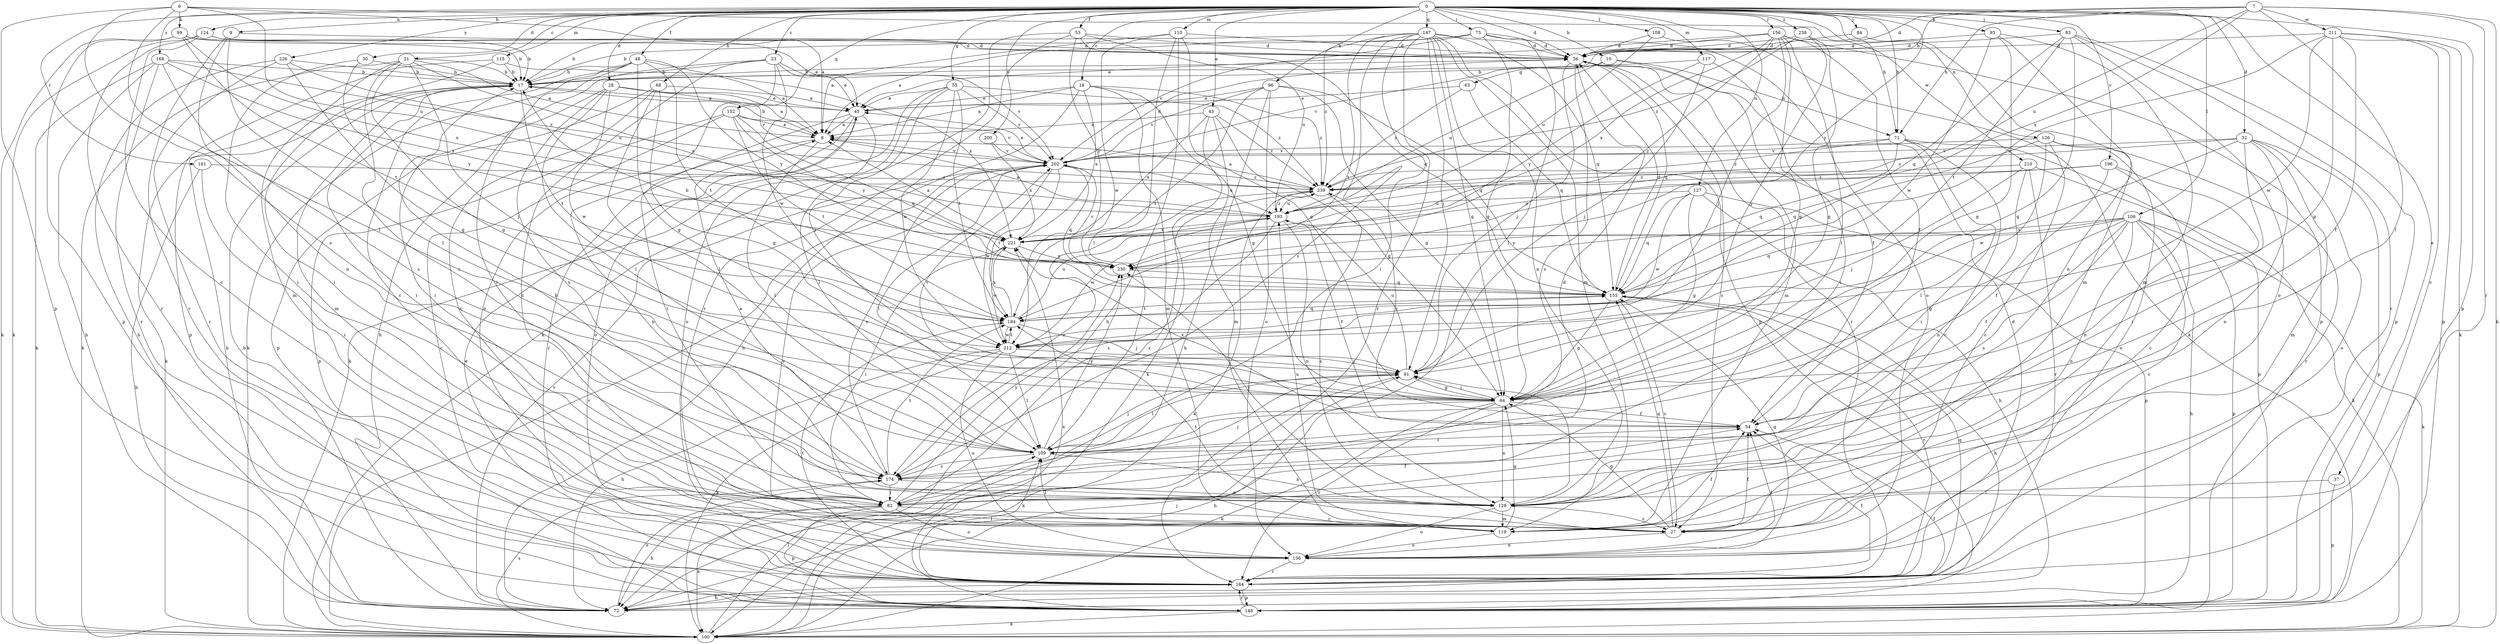 strict digraph  {
0;
6;
7;
8;
9;
10;
17;
18;
21;
23;
27;
28;
30;
32;
36;
37;
43;
45;
48;
53;
54;
55;
63;
64;
68;
71;
72;
73;
82;
83;
84;
91;
93;
96;
99;
100;
106;
108;
109;
110;
115;
117;
119;
124;
126;
127;
128;
136;
146;
147;
152;
155;
156;
161;
164;
168;
174;
184;
193;
196;
200;
202;
210;
211;
212;
221;
226;
230;
238;
239;
0 -> 9  [label=b];
0 -> 10  [label=b];
0 -> 18  [label=c];
0 -> 21  [label=c];
0 -> 23  [label=c];
0 -> 28  [label=d];
0 -> 30  [label=d];
0 -> 32  [label=d];
0 -> 36  [label=d];
0 -> 37  [label=e];
0 -> 43  [label=e];
0 -> 48  [label=f];
0 -> 53  [label=f];
0 -> 55  [label=g];
0 -> 68  [label=h];
0 -> 71  [label=h];
0 -> 73  [label=i];
0 -> 83  [label=j];
0 -> 84  [label=j];
0 -> 93  [label=k];
0 -> 96  [label=k];
0 -> 106  [label=l];
0 -> 108  [label=l];
0 -> 110  [label=m];
0 -> 115  [label=m];
0 -> 117  [label=m];
0 -> 124  [label=n];
0 -> 126  [label=n];
0 -> 127  [label=n];
0 -> 146  [label=p];
0 -> 147  [label=q];
0 -> 152  [label=q];
0 -> 156  [label=r];
0 -> 161  [label=r];
0 -> 168  [label=s];
0 -> 196  [label=v];
0 -> 200  [label=v];
0 -> 210  [label=w];
0 -> 226  [label=y];
0 -> 230  [label=y];
0 -> 238  [label=z];
6 -> 8  [label=a];
6 -> 71  [label=h];
6 -> 99  [label=k];
6 -> 109  [label=l];
6 -> 146  [label=p];
6 -> 174  [label=s];
6 -> 193  [label=u];
7 -> 17  [label=b];
7 -> 36  [label=d];
7 -> 71  [label=h];
7 -> 100  [label=k];
7 -> 109  [label=l];
7 -> 164  [label=r];
7 -> 193  [label=u];
7 -> 211  [label=w];
7 -> 221  [label=x];
8 -> 17  [label=b];
8 -> 109  [label=l];
8 -> 128  [label=n];
8 -> 202  [label=v];
9 -> 36  [label=d];
9 -> 109  [label=l];
9 -> 128  [label=n];
9 -> 164  [label=r];
10 -> 54  [label=f];
10 -> 63  [label=g];
10 -> 71  [label=h];
10 -> 193  [label=u];
10 -> 202  [label=v];
17 -> 45  [label=e];
17 -> 72  [label=h];
17 -> 82  [label=i];
17 -> 100  [label=k];
17 -> 119  [label=m];
17 -> 184  [label=t];
18 -> 8  [label=a];
18 -> 45  [label=e];
18 -> 64  [label=g];
18 -> 72  [label=h];
18 -> 119  [label=m];
18 -> 221  [label=x];
18 -> 239  [label=z];
21 -> 8  [label=a];
21 -> 17  [label=b];
21 -> 64  [label=g];
21 -> 91  [label=j];
21 -> 100  [label=k];
21 -> 119  [label=m];
21 -> 174  [label=s];
21 -> 221  [label=x];
23 -> 17  [label=b];
23 -> 27  [label=c];
23 -> 45  [label=e];
23 -> 72  [label=h];
23 -> 136  [label=o];
23 -> 202  [label=v];
23 -> 212  [label=w];
27 -> 54  [label=f];
27 -> 64  [label=g];
27 -> 136  [label=o];
27 -> 155  [label=q];
27 -> 184  [label=t];
28 -> 8  [label=a];
28 -> 45  [label=e];
28 -> 82  [label=i];
28 -> 109  [label=l];
28 -> 174  [label=s];
28 -> 202  [label=v];
28 -> 212  [label=w];
30 -> 17  [label=b];
30 -> 82  [label=i];
30 -> 230  [label=y];
32 -> 82  [label=i];
32 -> 119  [label=m];
32 -> 128  [label=n];
32 -> 136  [label=o];
32 -> 146  [label=p];
32 -> 202  [label=v];
32 -> 212  [label=w];
32 -> 239  [label=z];
36 -> 17  [label=b];
36 -> 27  [label=c];
36 -> 91  [label=j];
36 -> 119  [label=m];
36 -> 155  [label=q];
36 -> 164  [label=r];
36 -> 174  [label=s];
37 -> 82  [label=i];
37 -> 146  [label=p];
43 -> 8  [label=a];
43 -> 64  [label=g];
43 -> 100  [label=k];
43 -> 119  [label=m];
43 -> 221  [label=x];
43 -> 239  [label=z];
45 -> 8  [label=a];
45 -> 82  [label=i];
45 -> 109  [label=l];
45 -> 136  [label=o];
45 -> 164  [label=r];
48 -> 17  [label=b];
48 -> 27  [label=c];
48 -> 64  [label=g];
48 -> 82  [label=i];
48 -> 100  [label=k];
48 -> 184  [label=t];
48 -> 221  [label=x];
48 -> 230  [label=y];
53 -> 36  [label=d];
53 -> 100  [label=k];
53 -> 155  [label=q];
53 -> 164  [label=r];
53 -> 193  [label=u];
53 -> 230  [label=y];
54 -> 109  [label=l];
54 -> 221  [label=x];
54 -> 239  [label=z];
55 -> 45  [label=e];
55 -> 91  [label=j];
55 -> 100  [label=k];
55 -> 136  [label=o];
55 -> 184  [label=t];
55 -> 202  [label=v];
55 -> 212  [label=w];
55 -> 239  [label=z];
63 -> 45  [label=e];
63 -> 155  [label=q];
63 -> 239  [label=z];
64 -> 54  [label=f];
64 -> 72  [label=h];
64 -> 91  [label=j];
64 -> 100  [label=k];
64 -> 128  [label=n];
64 -> 164  [label=r];
64 -> 202  [label=v];
68 -> 27  [label=c];
68 -> 45  [label=e];
68 -> 64  [label=g];
68 -> 109  [label=l];
68 -> 146  [label=p];
71 -> 27  [label=c];
71 -> 82  [label=i];
71 -> 146  [label=p];
71 -> 155  [label=q];
71 -> 202  [label=v];
71 -> 239  [label=z];
72 -> 17  [label=b];
72 -> 54  [label=f];
72 -> 174  [label=s];
72 -> 202  [label=v];
73 -> 8  [label=a];
73 -> 17  [label=b];
73 -> 36  [label=d];
73 -> 64  [label=g];
73 -> 109  [label=l];
73 -> 136  [label=o];
73 -> 202  [label=v];
82 -> 27  [label=c];
82 -> 36  [label=d];
82 -> 54  [label=f];
82 -> 72  [label=h];
82 -> 100  [label=k];
82 -> 136  [label=o];
82 -> 146  [label=p];
82 -> 230  [label=y];
82 -> 239  [label=z];
83 -> 36  [label=d];
83 -> 64  [label=g];
83 -> 136  [label=o];
83 -> 146  [label=p];
83 -> 155  [label=q];
83 -> 164  [label=r];
83 -> 184  [label=t];
84 -> 36  [label=d];
84 -> 119  [label=m];
91 -> 64  [label=g];
91 -> 100  [label=k];
91 -> 109  [label=l];
91 -> 193  [label=u];
93 -> 36  [label=d];
93 -> 64  [label=g];
93 -> 119  [label=m];
93 -> 128  [label=n];
93 -> 212  [label=w];
96 -> 45  [label=e];
96 -> 64  [label=g];
96 -> 72  [label=h];
96 -> 136  [label=o];
96 -> 155  [label=q];
96 -> 184  [label=t];
96 -> 202  [label=v];
99 -> 17  [label=b];
99 -> 36  [label=d];
99 -> 45  [label=e];
99 -> 100  [label=k];
99 -> 146  [label=p];
99 -> 184  [label=t];
99 -> 221  [label=x];
100 -> 91  [label=j];
100 -> 109  [label=l];
100 -> 174  [label=s];
100 -> 202  [label=v];
106 -> 27  [label=c];
106 -> 54  [label=f];
106 -> 64  [label=g];
106 -> 72  [label=h];
106 -> 100  [label=k];
106 -> 128  [label=n];
106 -> 146  [label=p];
106 -> 155  [label=q];
106 -> 174  [label=s];
106 -> 221  [label=x];
106 -> 230  [label=y];
108 -> 36  [label=d];
108 -> 100  [label=k];
108 -> 193  [label=u];
109 -> 91  [label=j];
109 -> 128  [label=n];
109 -> 174  [label=s];
109 -> 230  [label=y];
110 -> 8  [label=a];
110 -> 36  [label=d];
110 -> 64  [label=g];
110 -> 72  [label=h];
110 -> 109  [label=l];
110 -> 212  [label=w];
115 -> 8  [label=a];
115 -> 17  [label=b];
115 -> 82  [label=i];
115 -> 146  [label=p];
117 -> 17  [label=b];
117 -> 82  [label=i];
117 -> 91  [label=j];
117 -> 230  [label=y];
119 -> 54  [label=f];
119 -> 64  [label=g];
119 -> 109  [label=l];
119 -> 136  [label=o];
119 -> 193  [label=u];
124 -> 17  [label=b];
124 -> 27  [label=c];
124 -> 36  [label=d];
124 -> 100  [label=k];
124 -> 164  [label=r];
126 -> 27  [label=c];
126 -> 109  [label=l];
126 -> 136  [label=o];
126 -> 155  [label=q];
126 -> 164  [label=r];
126 -> 202  [label=v];
127 -> 64  [label=g];
127 -> 72  [label=h];
127 -> 146  [label=p];
127 -> 155  [label=q];
127 -> 193  [label=u];
127 -> 212  [label=w];
128 -> 17  [label=b];
128 -> 27  [label=c];
128 -> 91  [label=j];
128 -> 119  [label=m];
128 -> 136  [label=o];
128 -> 230  [label=y];
136 -> 54  [label=f];
136 -> 155  [label=q];
136 -> 164  [label=r];
136 -> 202  [label=v];
146 -> 45  [label=e];
146 -> 100  [label=k];
146 -> 164  [label=r];
146 -> 221  [label=x];
147 -> 17  [label=b];
147 -> 36  [label=d];
147 -> 64  [label=g];
147 -> 82  [label=i];
147 -> 91  [label=j];
147 -> 119  [label=m];
147 -> 128  [label=n];
147 -> 146  [label=p];
147 -> 155  [label=q];
147 -> 164  [label=r];
147 -> 174  [label=s];
147 -> 184  [label=t];
147 -> 239  [label=z];
152 -> 8  [label=a];
152 -> 146  [label=p];
152 -> 155  [label=q];
152 -> 164  [label=r];
152 -> 184  [label=t];
152 -> 202  [label=v];
152 -> 230  [label=y];
155 -> 17  [label=b];
155 -> 27  [label=c];
155 -> 36  [label=d];
155 -> 64  [label=g];
155 -> 72  [label=h];
155 -> 164  [label=r];
155 -> 184  [label=t];
156 -> 36  [label=d];
156 -> 45  [label=e];
156 -> 54  [label=f];
156 -> 64  [label=g];
156 -> 91  [label=j];
156 -> 109  [label=l];
156 -> 146  [label=p];
156 -> 221  [label=x];
156 -> 230  [label=y];
161 -> 72  [label=h];
161 -> 82  [label=i];
161 -> 239  [label=z];
164 -> 36  [label=d];
164 -> 54  [label=f];
164 -> 72  [label=h];
164 -> 109  [label=l];
164 -> 146  [label=p];
164 -> 155  [label=q];
164 -> 184  [label=t];
168 -> 17  [label=b];
168 -> 72  [label=h];
168 -> 100  [label=k];
168 -> 164  [label=r];
168 -> 174  [label=s];
168 -> 221  [label=x];
168 -> 239  [label=z];
174 -> 8  [label=a];
174 -> 82  [label=i];
174 -> 91  [label=j];
174 -> 128  [label=n];
174 -> 184  [label=t];
184 -> 91  [label=j];
184 -> 155  [label=q];
184 -> 193  [label=u];
184 -> 212  [label=w];
184 -> 221  [label=x];
193 -> 8  [label=a];
193 -> 54  [label=f];
193 -> 128  [label=n];
193 -> 174  [label=s];
193 -> 212  [label=w];
193 -> 221  [label=x];
193 -> 239  [label=z];
196 -> 27  [label=c];
196 -> 54  [label=f];
196 -> 128  [label=n];
196 -> 221  [label=x];
196 -> 239  [label=z];
200 -> 202  [label=v];
200 -> 221  [label=x];
202 -> 36  [label=d];
202 -> 45  [label=e];
202 -> 109  [label=l];
202 -> 155  [label=q];
202 -> 174  [label=s];
202 -> 184  [label=t];
202 -> 193  [label=u];
202 -> 212  [label=w];
202 -> 239  [label=z];
210 -> 91  [label=j];
210 -> 100  [label=k];
210 -> 128  [label=n];
210 -> 164  [label=r];
210 -> 239  [label=z];
211 -> 27  [label=c];
211 -> 36  [label=d];
211 -> 54  [label=f];
211 -> 64  [label=g];
211 -> 100  [label=k];
211 -> 146  [label=p];
211 -> 212  [label=w];
211 -> 230  [label=y];
212 -> 72  [label=h];
212 -> 91  [label=j];
212 -> 100  [label=k];
212 -> 109  [label=l];
212 -> 136  [label=o];
212 -> 184  [label=t];
221 -> 8  [label=a];
221 -> 82  [label=i];
221 -> 212  [label=w];
221 -> 230  [label=y];
226 -> 17  [label=b];
226 -> 64  [label=g];
226 -> 72  [label=h];
226 -> 164  [label=r];
226 -> 193  [label=u];
230 -> 155  [label=q];
230 -> 202  [label=v];
238 -> 36  [label=d];
238 -> 64  [label=g];
238 -> 91  [label=j];
238 -> 239  [label=z];
239 -> 8  [label=a];
239 -> 27  [label=c];
239 -> 100  [label=k];
239 -> 174  [label=s];
239 -> 193  [label=u];
}

